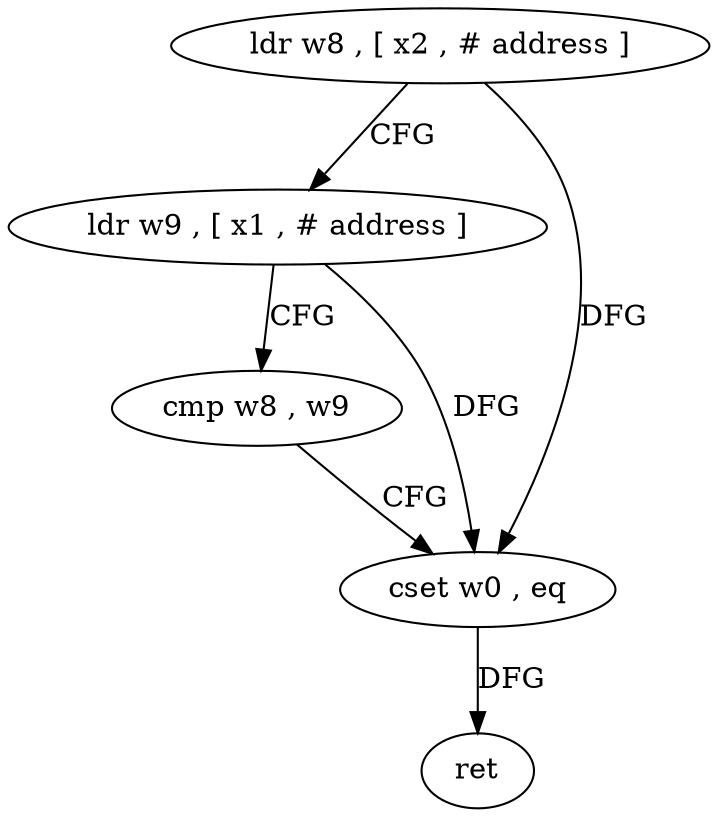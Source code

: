digraph "func" {
"4213888" [label = "ldr w8 , [ x2 , # address ]" ]
"4213892" [label = "ldr w9 , [ x1 , # address ]" ]
"4213896" [label = "cmp w8 , w9" ]
"4213900" [label = "cset w0 , eq" ]
"4213904" [label = "ret" ]
"4213888" -> "4213892" [ label = "CFG" ]
"4213888" -> "4213900" [ label = "DFG" ]
"4213892" -> "4213896" [ label = "CFG" ]
"4213892" -> "4213900" [ label = "DFG" ]
"4213896" -> "4213900" [ label = "CFG" ]
"4213900" -> "4213904" [ label = "DFG" ]
}
